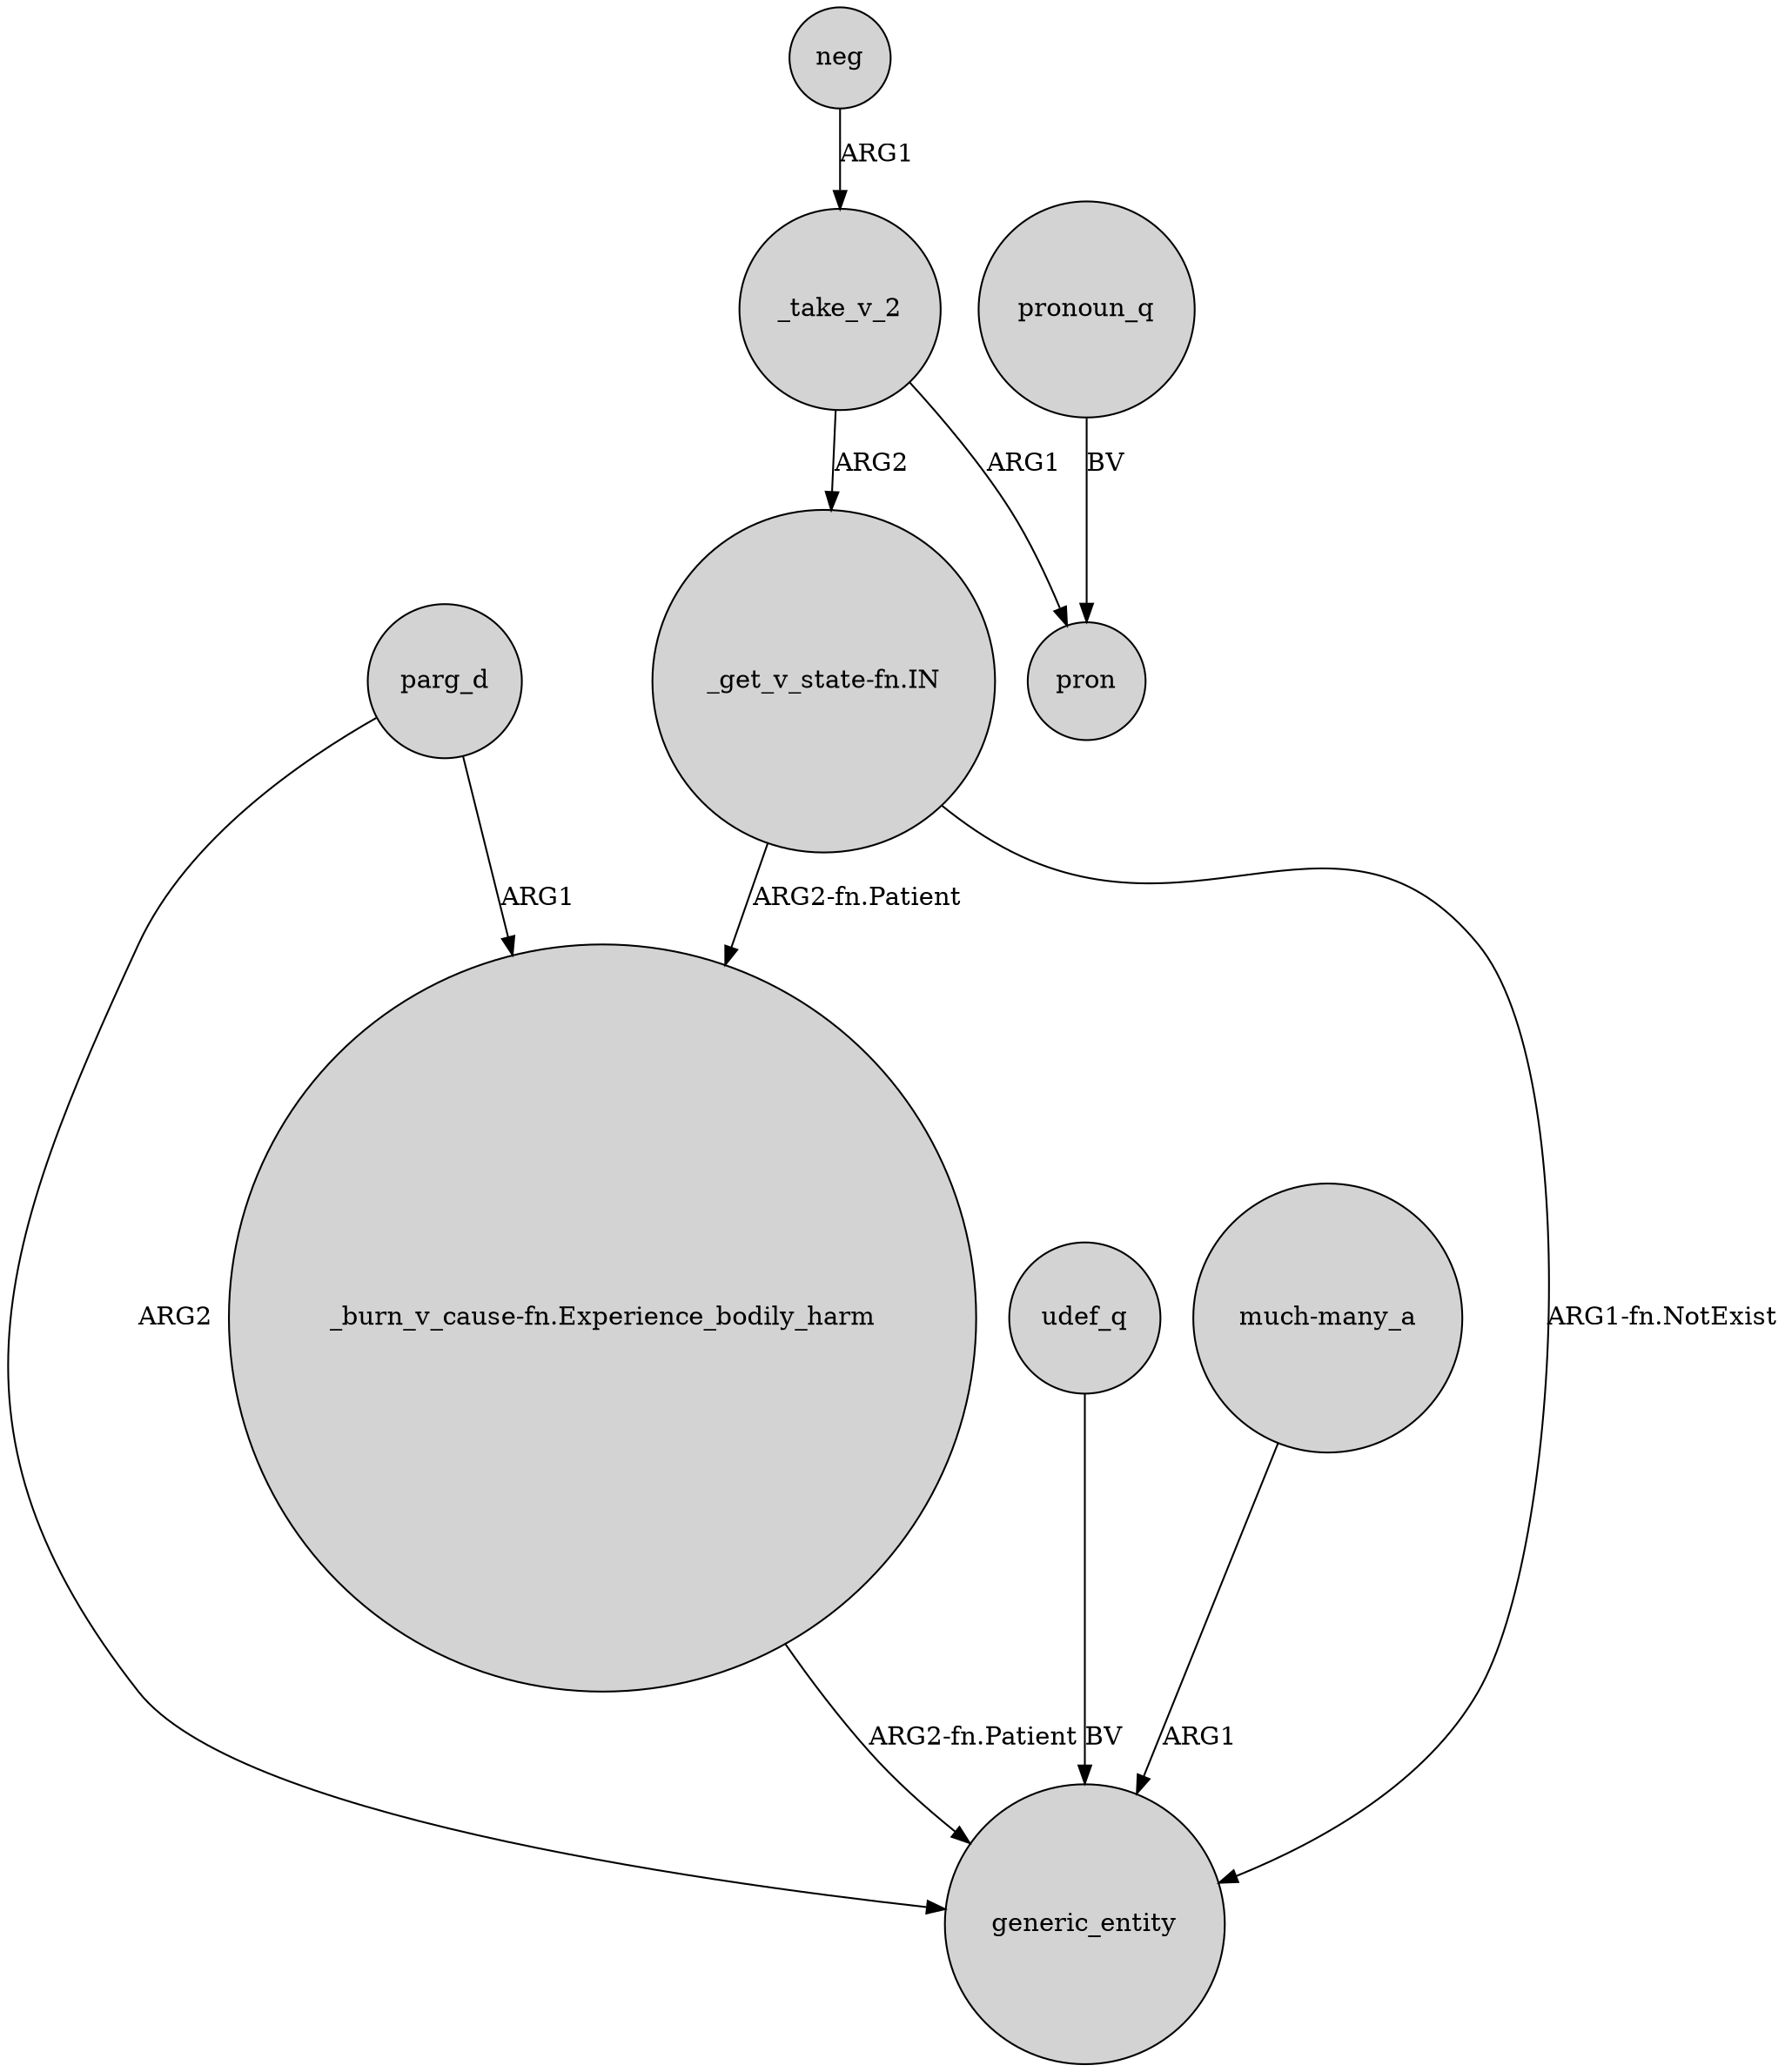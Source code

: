 digraph {
	node [shape=circle style=filled]
	"_get_v_state-fn.IN" -> "_burn_v_cause-fn.Experience_bodily_harm" [label="ARG2-fn.Patient"]
	parg_d -> "_burn_v_cause-fn.Experience_bodily_harm" [label=ARG1]
	parg_d -> generic_entity [label=ARG2]
	udef_q -> generic_entity [label=BV]
	pronoun_q -> pron [label=BV]
	_take_v_2 -> "_get_v_state-fn.IN" [label=ARG2]
	"_burn_v_cause-fn.Experience_bodily_harm" -> generic_entity [label="ARG2-fn.Patient"]
	"much-many_a" -> generic_entity [label=ARG1]
	_take_v_2 -> pron [label=ARG1]
	"_get_v_state-fn.IN" -> generic_entity [label="ARG1-fn.NotExist"]
	neg -> _take_v_2 [label=ARG1]
}
